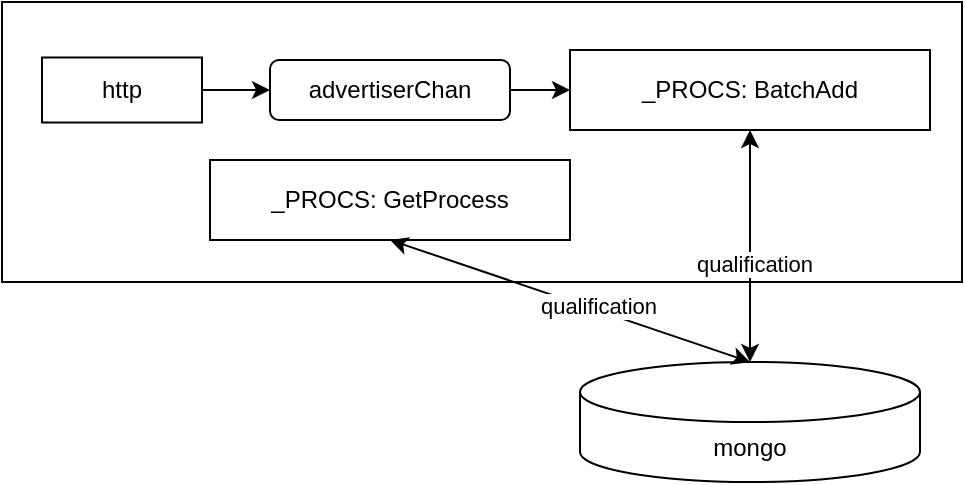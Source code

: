 <mxfile version="14.5.8" type="github"><diagram id="b5k16KmtsEVbGf4KG_Uh" name="Page-1"><mxGraphModel dx="911" dy="591" grid="1" gridSize="10" guides="1" tooltips="1" connect="1" arrows="1" fold="1" page="1" pageScale="1" pageWidth="1100" pageHeight="850" math="0" shadow="0"><root><mxCell id="0"/><mxCell id="1" parent="0"/><mxCell id="xa073FnbgVns5H8mTMt3-1" value="" style="rounded=0;whiteSpace=wrap;html=1;" parent="1" vertex="1"><mxGeometry x="140" y="140" width="480" height="140" as="geometry"/></mxCell><mxCell id="ngumoF8mbZrpN-FmR0nr-1" value="_PROCS: GetProcess" style="rounded=0;whiteSpace=wrap;html=1;" vertex="1" parent="1"><mxGeometry x="244" y="219" width="180" height="40" as="geometry"/></mxCell><mxCell id="ngumoF8mbZrpN-FmR0nr-5" style="edgeStyle=orthogonalEdgeStyle;rounded=0;orthogonalLoop=1;jettySize=auto;html=1;exitX=1;exitY=0.5;exitDx=0;exitDy=0;entryX=0;entryY=0.5;entryDx=0;entryDy=0;" edge="1" parent="1" source="ngumoF8mbZrpN-FmR0nr-2" target="ngumoF8mbZrpN-FmR0nr-3"><mxGeometry relative="1" as="geometry"/></mxCell><mxCell id="ngumoF8mbZrpN-FmR0nr-2" value="advertiserChan" style="rounded=1;whiteSpace=wrap;html=1;" vertex="1" parent="1"><mxGeometry x="274" y="169" width="120" height="30" as="geometry"/></mxCell><mxCell id="ngumoF8mbZrpN-FmR0nr-3" value="_PROCS: BatchAdd" style="rounded=0;whiteSpace=wrap;html=1;" vertex="1" parent="1"><mxGeometry x="424" y="164" width="180" height="40" as="geometry"/></mxCell><mxCell id="ngumoF8mbZrpN-FmR0nr-6" style="edgeStyle=orthogonalEdgeStyle;rounded=0;orthogonalLoop=1;jettySize=auto;html=1;exitX=1;exitY=0.5;exitDx=0;exitDy=0;entryX=0;entryY=0.5;entryDx=0;entryDy=0;" edge="1" parent="1" source="ngumoF8mbZrpN-FmR0nr-4" target="ngumoF8mbZrpN-FmR0nr-2"><mxGeometry relative="1" as="geometry"/></mxCell><mxCell id="ngumoF8mbZrpN-FmR0nr-4" value="http" style="rounded=0;whiteSpace=wrap;html=1;" vertex="1" parent="1"><mxGeometry x="160" y="167.75" width="80" height="32.5" as="geometry"/></mxCell><mxCell id="ngumoF8mbZrpN-FmR0nr-7" value="mongo" style="shape=cylinder3;whiteSpace=wrap;html=1;boundedLbl=1;backgroundOutline=1;size=15;" vertex="1" parent="1"><mxGeometry x="429" y="320" width="170" height="60" as="geometry"/></mxCell><mxCell id="ngumoF8mbZrpN-FmR0nr-9" value="" style="endArrow=classic;startArrow=classic;html=1;entryX=0.5;entryY=1;entryDx=0;entryDy=0;exitX=0.5;exitY=0;exitDx=0;exitDy=0;exitPerimeter=0;" edge="1" parent="1" source="ngumoF8mbZrpN-FmR0nr-7" target="ngumoF8mbZrpN-FmR0nr-1"><mxGeometry width="50" height="50" relative="1" as="geometry"><mxPoint x="490" y="310" as="sourcePoint"/><mxPoint x="540" y="260" as="targetPoint"/></mxGeometry></mxCell><mxCell id="ngumoF8mbZrpN-FmR0nr-10" value="qualification" style="edgeLabel;html=1;align=center;verticalAlign=middle;resizable=0;points=[];" vertex="1" connectable="0" parent="ngumoF8mbZrpN-FmR0nr-9"><mxGeometry x="-0.147" y="-2" relative="1" as="geometry"><mxPoint as="offset"/></mxGeometry></mxCell><mxCell id="ngumoF8mbZrpN-FmR0nr-12" value="" style="endArrow=classic;startArrow=classic;html=1;exitX=0.5;exitY=0;exitDx=0;exitDy=0;exitPerimeter=0;entryX=0.5;entryY=1;entryDx=0;entryDy=0;" edge="1" parent="1" source="ngumoF8mbZrpN-FmR0nr-7" target="ngumoF8mbZrpN-FmR0nr-3"><mxGeometry width="50" height="50" relative="1" as="geometry"><mxPoint x="524" y="330" as="sourcePoint"/><mxPoint x="344" y="269" as="targetPoint"/></mxGeometry></mxCell><mxCell id="ngumoF8mbZrpN-FmR0nr-13" value="qualification" style="edgeLabel;html=1;align=center;verticalAlign=middle;resizable=0;points=[];" vertex="1" connectable="0" parent="ngumoF8mbZrpN-FmR0nr-12"><mxGeometry x="-0.147" y="-2" relative="1" as="geometry"><mxPoint as="offset"/></mxGeometry></mxCell></root></mxGraphModel></diagram></mxfile>